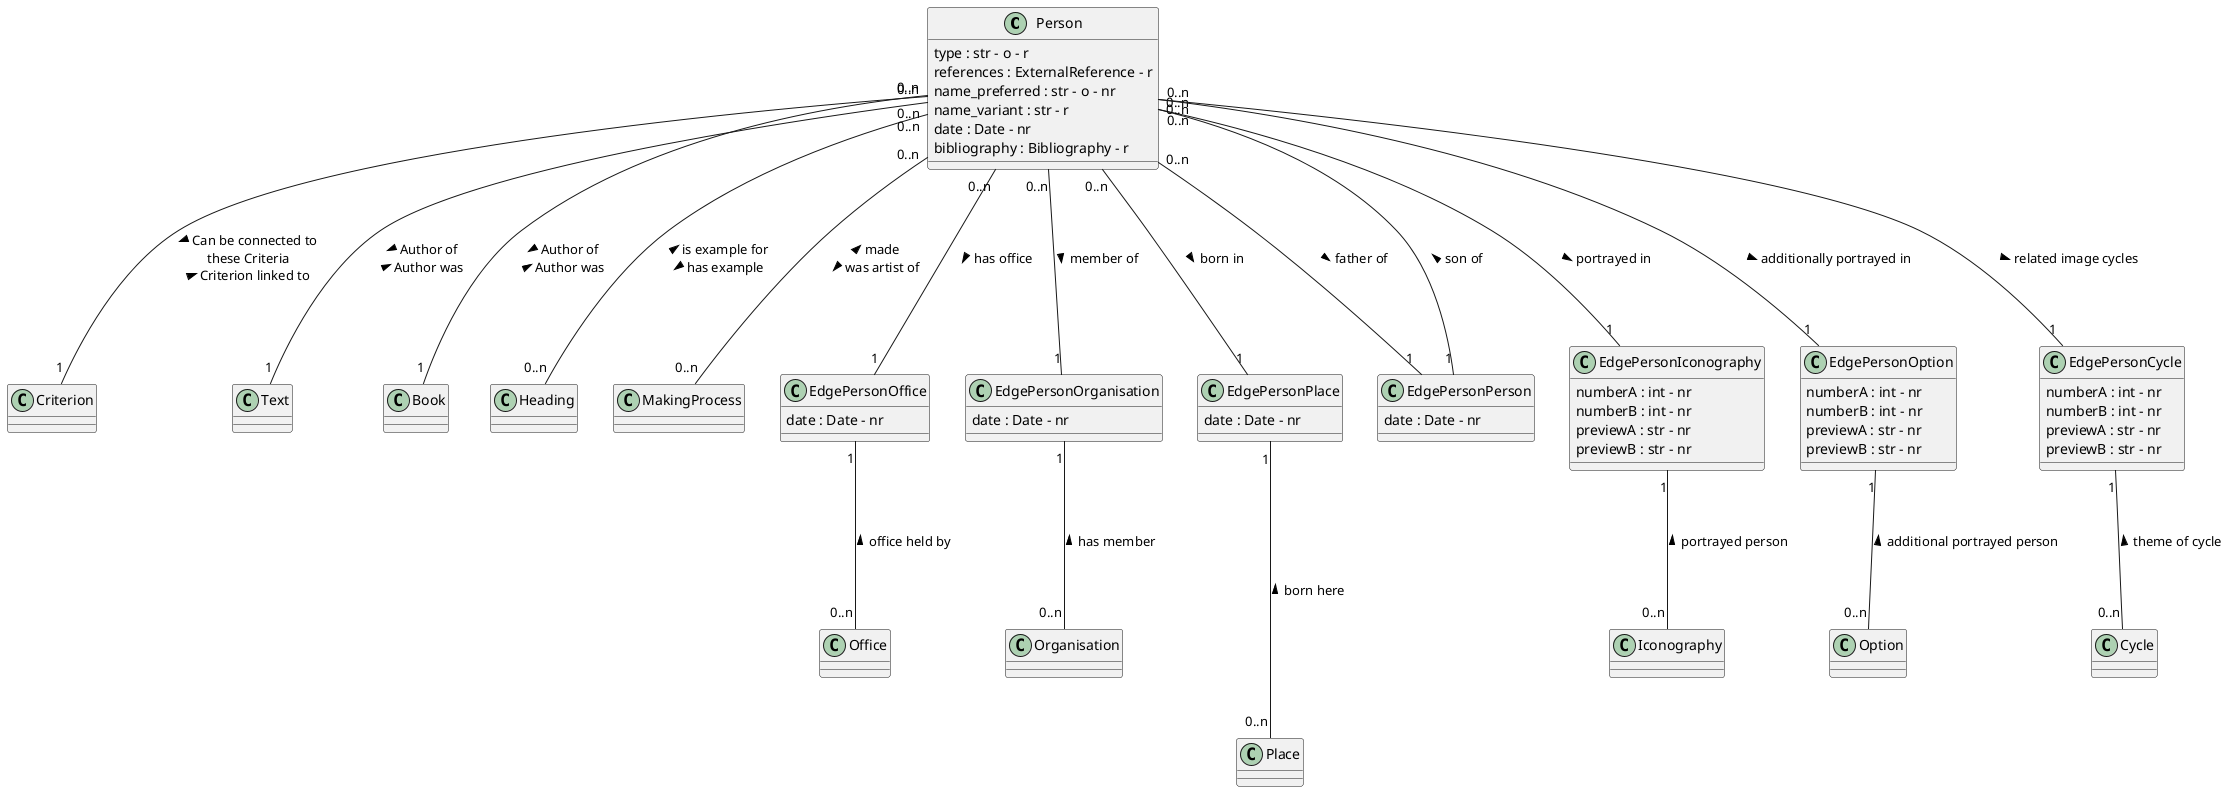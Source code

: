 @startuml 
class Person
Person : type : str - o - r
Person : references : ExternalReference - r
Person : name_preferred : str - o - nr
Person : name_variant : str - r
Person : date : Date - nr
Person : bibliography : Bibliography - r


class Person 

class Office

class Organisation

class Place 

class Iconography

class Option 
    
class Criterion

class Cycle

class Text 

class Book

class Heading

class MakingProcess

class EdgePersonPerson
EdgePersonPerson : date : Date - nr

class EdgePersonOffice
EdgePersonOffice : date : Date - nr

class EdgePersonOrganisation
EdgePersonOrganisation : date : Date - nr

class EdgePersonPlace
EdgePersonPlace : date : Date - nr

class EdgePersonIconography
EdgePersonIconography : numberA : int - nr
EdgePersonIconography : numberB : int - nr
EdgePersonIconography : previewA : str - nr
EdgePersonIconography : previewB : str - nr

class EdgePersonOption
EdgePersonOption : numberA : int - nr
EdgePersonOption : numberB : int - nr
EdgePersonOption : previewA : str - nr
EdgePersonOption : previewB : str - nr

class EdgePersonCycle
EdgePersonCycle : numberA : int - nr
EdgePersonCycle : numberB : int - nr
EdgePersonCycle : previewA : str - nr
EdgePersonCycle : previewB : str - nr

Person "0..n" --- "1" EdgePersonPerson : father of >
EdgePersonPerson "1" --- "0..n" Person : son of >

Person "0..n" --- "1" EdgePersonOffice : has office >
EdgePersonOffice "1" --- "0..n" Office : office held by <

Person "0..n" --- "1" EdgePersonOrganisation : member of >
EdgePersonOrganisation "1" --- "0..n" Organisation : has member <

Person "0..n" --- "1" EdgePersonPlace : born in >
EdgePersonPlace "1" ---- "0..n" Place : born here <

Person "0..n" --- "1" EdgePersonIconography : portrayed in >
EdgePersonIconography "1" --- "0..n" Iconography : portrayed person <

Person "0..n" --- "1" EdgePersonOption : additionally portrayed in >
EdgePersonOption "1" --- "0..n" Option : additional portrayed person <

Person "0..n" --- "1" Criterion : > Can be connected to \n these Criteria \n Criterion linked to <

Person "0..n" --- "1" EdgePersonCycle : related image cycles >
EdgePersonCycle "1" --- "0..n" Cycle : theme of cycle <

Person "0..n" --- "1" Text : > Author of \n Author was < 

Person "0..n" --- "1" Book : > Author of \n Author was < 

Person "0..n" --- "0..n" Heading : < is example for \n has example >

Person "0..n" --- "0..n" MakingProcess : < made \n was artist of >

@enduml 
